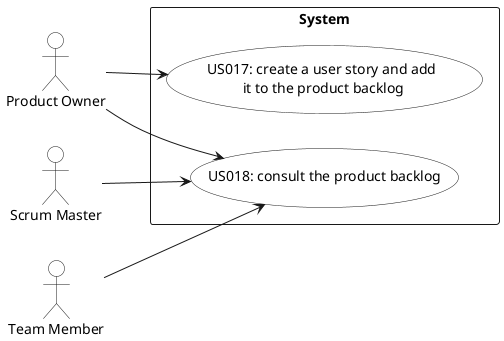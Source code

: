 @startuml
'https://plantuml.com/use-case-diagram

skinparam UsecaseBackgroundColor white
skinparam ActorBackgroundColor white

left to right direction

actor "Product Owner" as PO
actor "Scrum Master" as SM
actor "Team Member" as TM


rectangle System {
  usecase "US017: create a user story and add\n it to the product backlog" as UC17
  usecase "US018: consult the product backlog" as UC18
}

PO --> UC17
PO --> UC18
SM --> UC18
TM --> UC18

@enduml